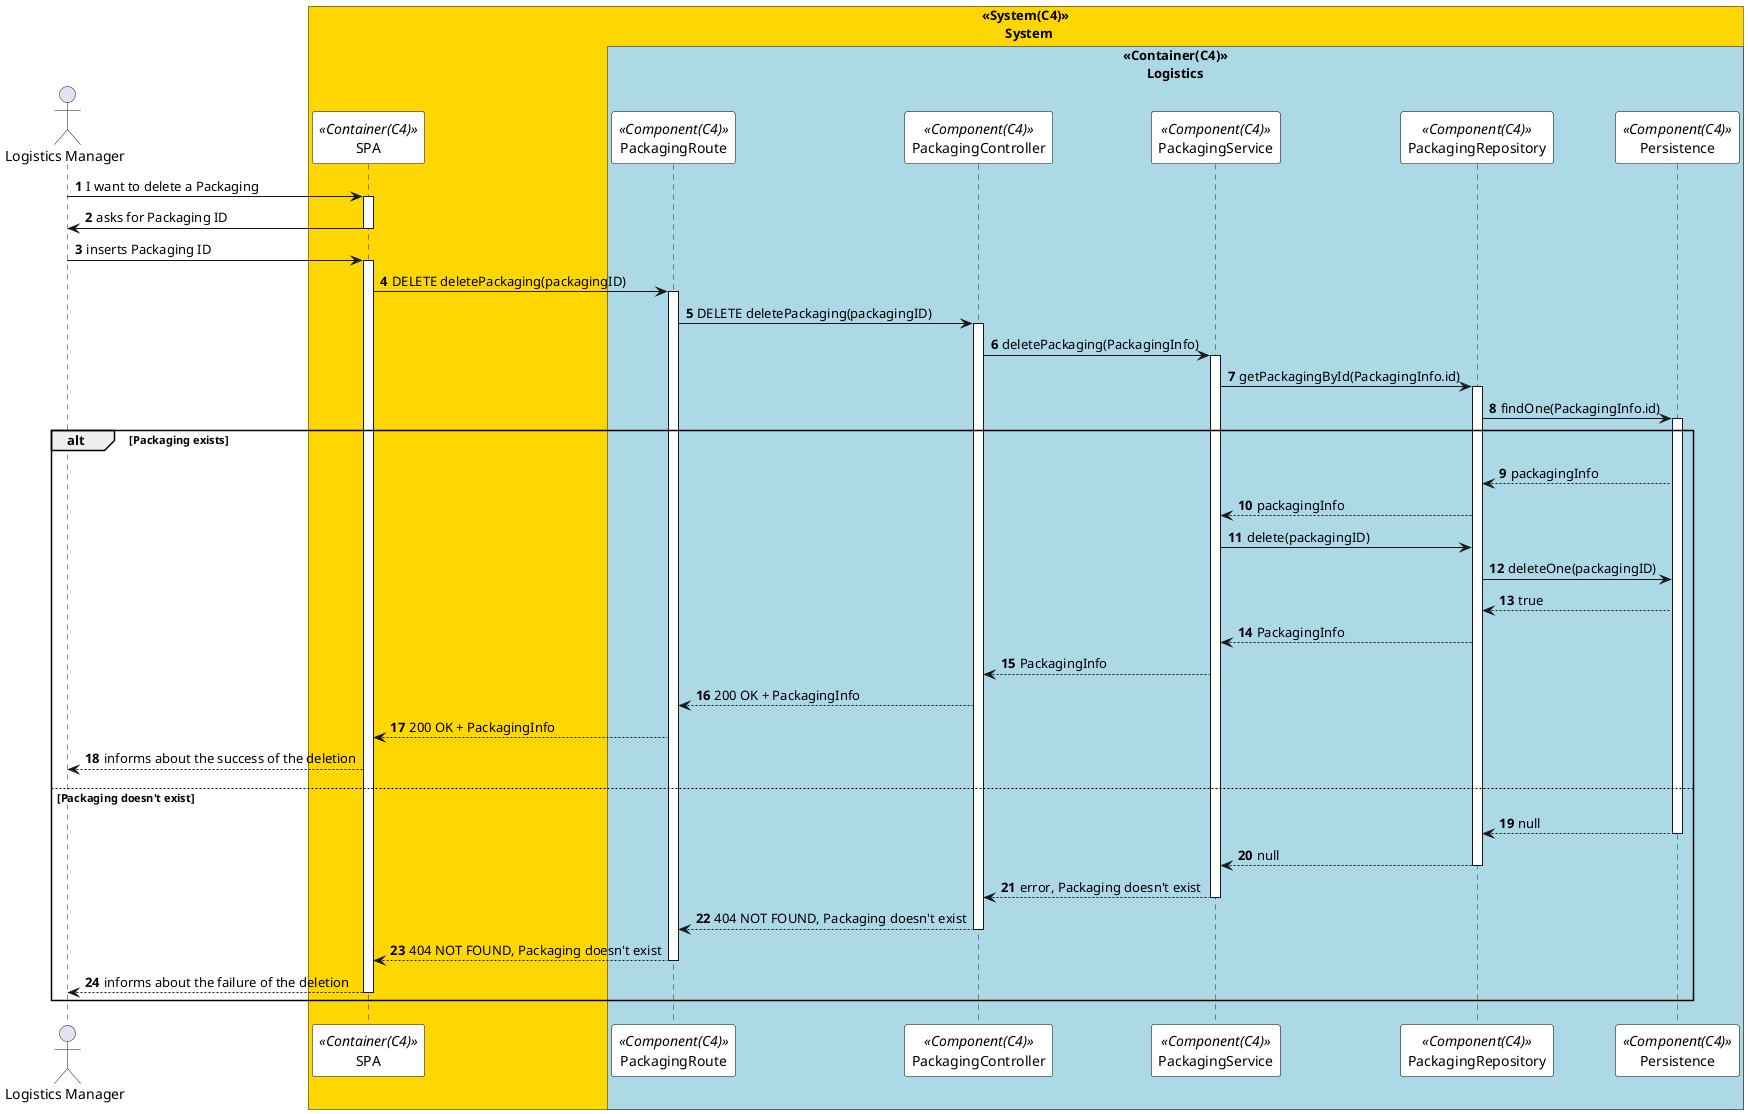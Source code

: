 @startuml deletePackagingSD
autonumber
!pragma teoz true
skinparam sequence {
ParticipantBorderColor black
ParticipantBackgroundColor white
}
actor "Logistics Manager" as manager


box "<<System(C4)>>\n       System" #Gold
participant SPA as  SPA <<Container(C4)>>
box "<<Container(C4)>>\n       Logistics" #LightBlue
participant PackagingRoute as Route <<Component(C4)>>
participant PackagingController as Controller <<Component(C4)>>
participant PackagingService as Service <<Component(C4)>>
participant PackagingRepository as Repository <<Component(C4)>>
participant Persistence as Persistence <<Component(C4)>>
end box


manager -> SPA: I want to delete a Packaging
activate SPA

SPA -> manager: asks for Packaging ID
deactivate SPA

manager -> SPA: inserts Packaging ID
activate SPA


SPA -> Route: DELETE deletePackaging(packagingID)
activate Route
Route -> Controller: DELETE deletePackaging(packagingID)
activate Controller

Controller -> Service: deletePackaging(PackagingInfo)
activate Service
Service -> Repository: getPackagingById(PackagingInfo.id)
activate Repository
Repository -> Persistence: findOne(PackagingInfo.id)
activate Persistence


alt Packaging exists

Persistence --> Repository: packagingInfo

Repository --> Service: packagingInfo

Service -> Repository: delete(packagingID)

Repository -> Persistence: deleteOne(packagingID)

Persistence --> Repository: true

Repository --> Service: PackagingInfo

Service --> Controller: PackagingInfo

Controller --> Route: 200 OK + PackagingInfo

Route --> SPA: 200 OK + PackagingInfo

SPA --> manager: informs about the success of the deletion

else Packaging doesn't exist

Persistence --> Repository: null
deactivate Persistence
Repository --> Service: null
deactivate Repository
Service --> Controller: error, Packaging doesn't exist
deactivate Service
Controller --> Route: 404 NOT FOUND, Packaging doesn't exist
deactivate Controller
Route --> SPA: 404 NOT FOUND, Packaging doesn't exist
deactivate Route
SPA --> manager: informs about the failure of the deletion
deactivate SPA

end

deactivate SPA
deactivate manager

@enduml
